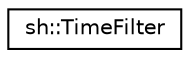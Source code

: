 digraph "Graphical Class Hierarchy"
{
 // LATEX_PDF_SIZE
  edge [fontname="Helvetica",fontsize="10",labelfontname="Helvetica",labelfontsize="10"];
  node [fontname="Helvetica",fontsize="10",shape=record];
  rankdir="LR";
  Node0 [label="sh::TimeFilter",height=0.2,width=0.4,color="black", fillcolor="white", style="filled",URL="$structsh_1_1_time_filter.html",tooltip="Container for information about time filtering."];
}
